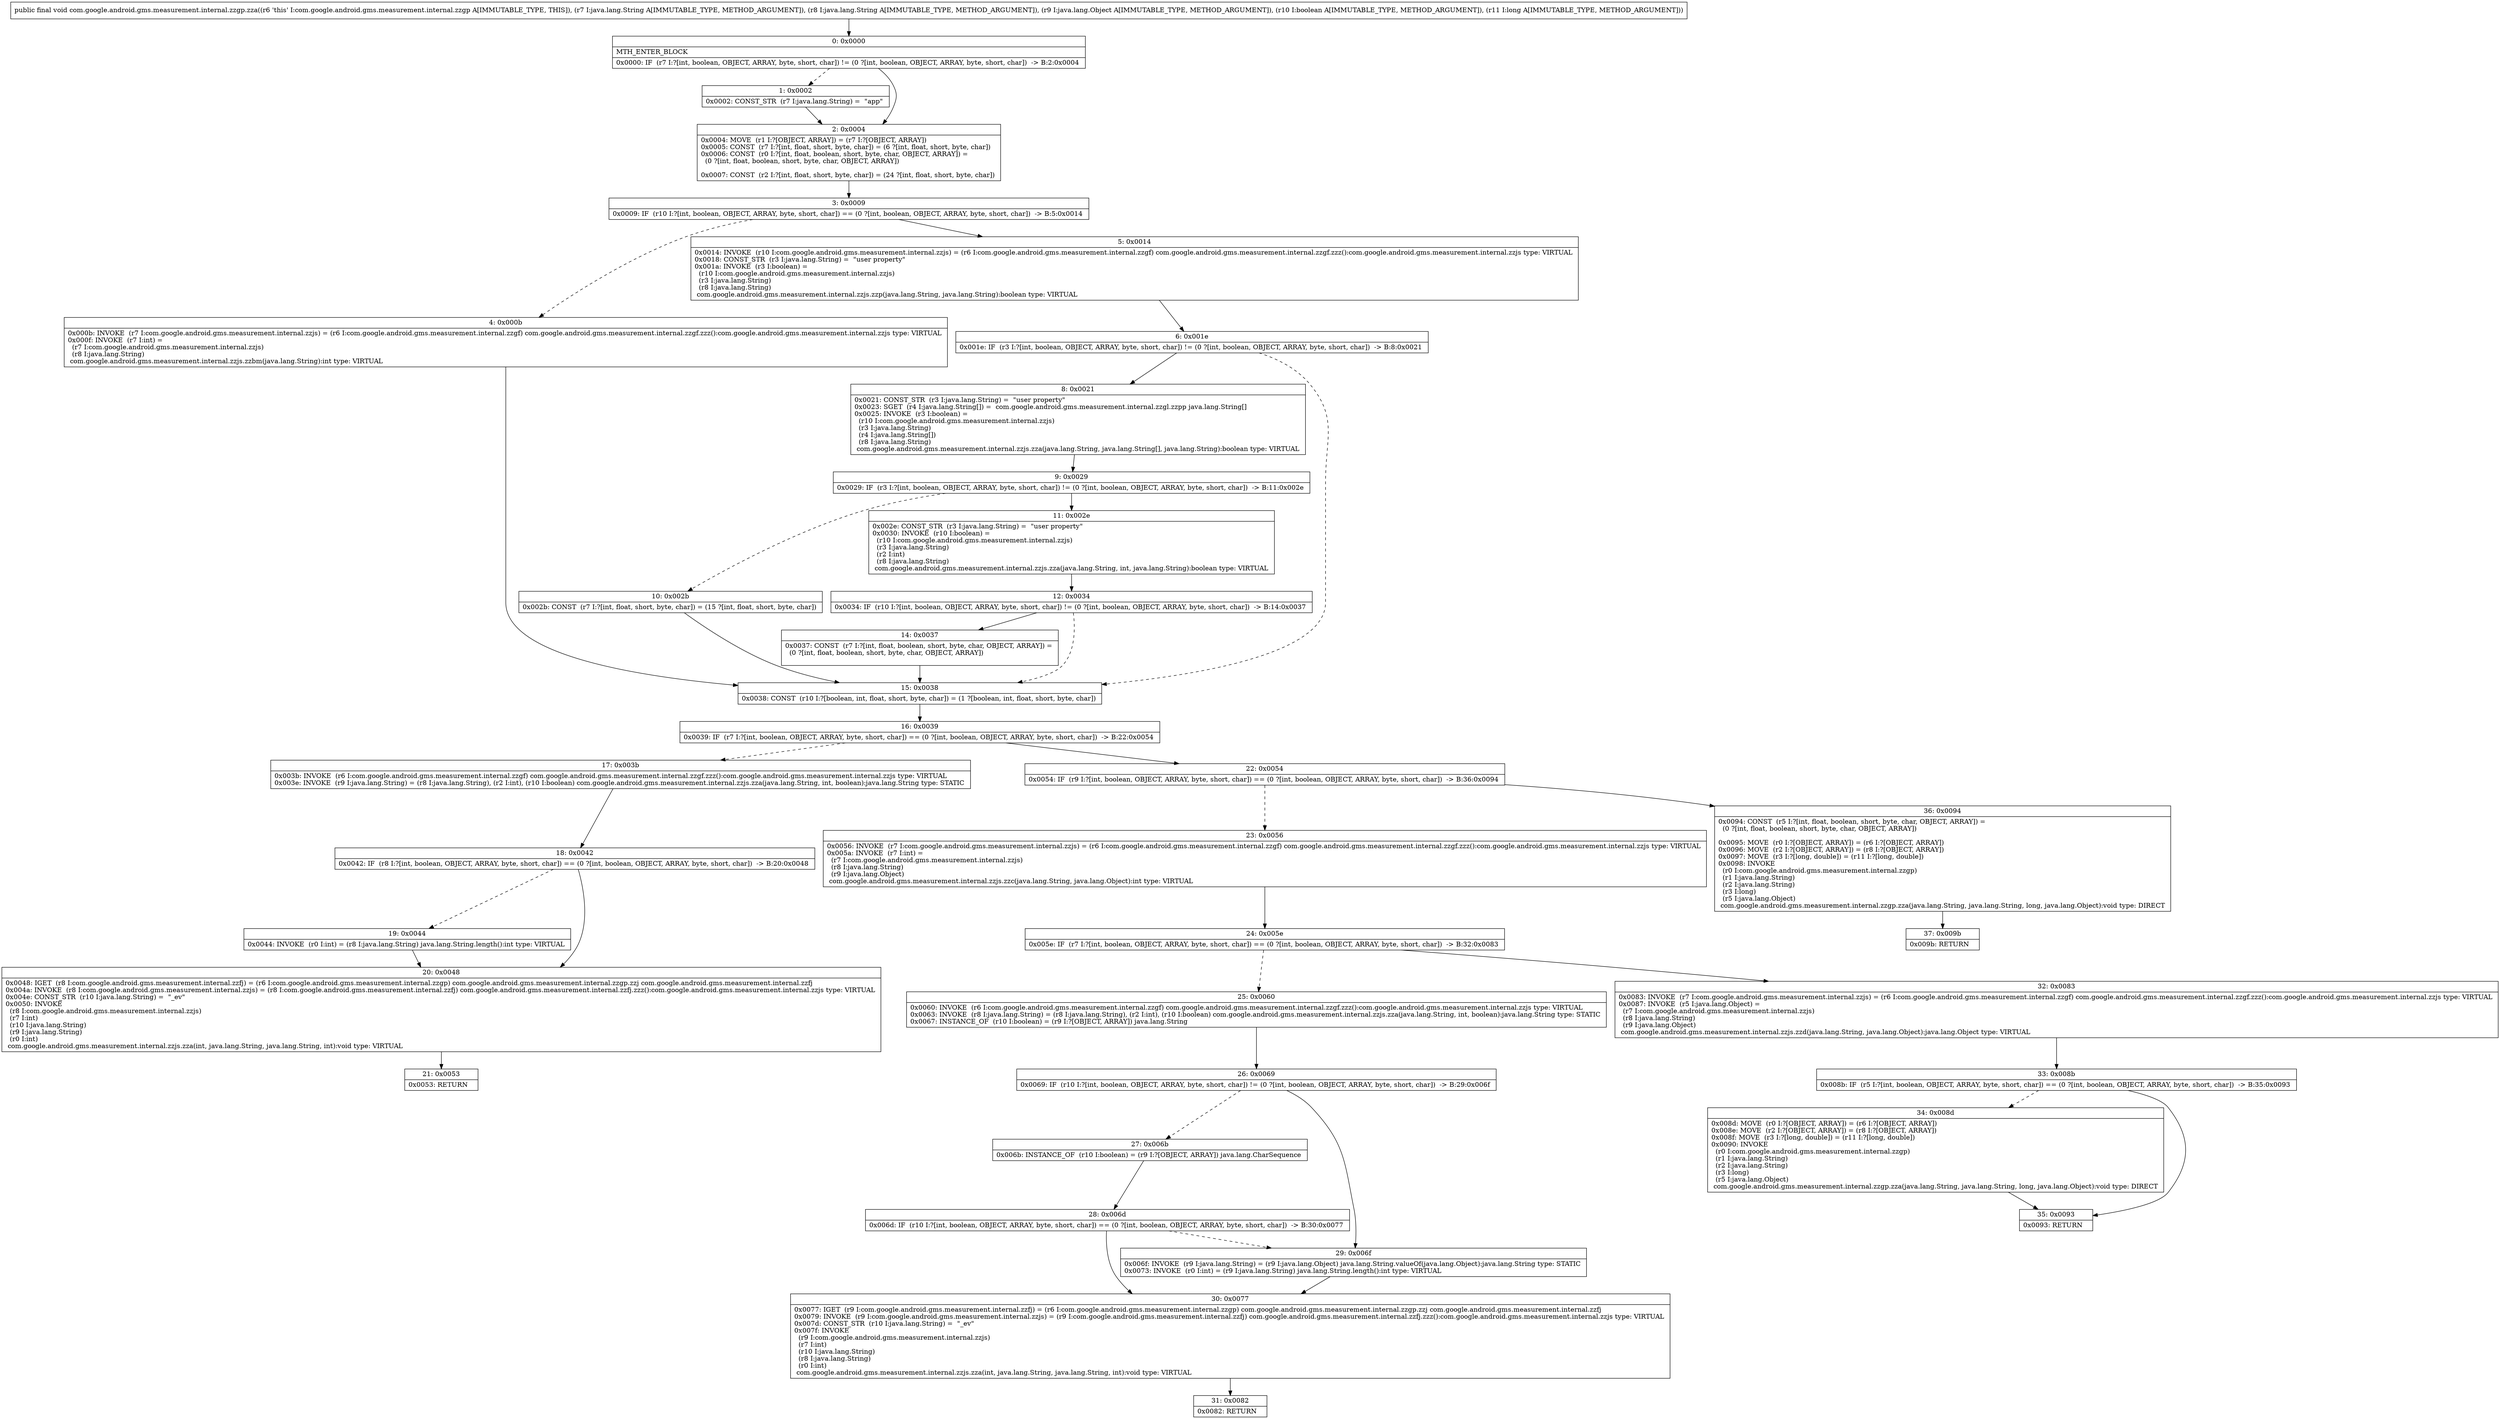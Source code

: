 digraph "CFG forcom.google.android.gms.measurement.internal.zzgp.zza(Ljava\/lang\/String;Ljava\/lang\/String;Ljava\/lang\/Object;ZJ)V" {
Node_0 [shape=record,label="{0\:\ 0x0000|MTH_ENTER_BLOCK\l|0x0000: IF  (r7 I:?[int, boolean, OBJECT, ARRAY, byte, short, char]) != (0 ?[int, boolean, OBJECT, ARRAY, byte, short, char])  \-\> B:2:0x0004 \l}"];
Node_1 [shape=record,label="{1\:\ 0x0002|0x0002: CONST_STR  (r7 I:java.lang.String) =  \"app\" \l}"];
Node_2 [shape=record,label="{2\:\ 0x0004|0x0004: MOVE  (r1 I:?[OBJECT, ARRAY]) = (r7 I:?[OBJECT, ARRAY]) \l0x0005: CONST  (r7 I:?[int, float, short, byte, char]) = (6 ?[int, float, short, byte, char]) \l0x0006: CONST  (r0 I:?[int, float, boolean, short, byte, char, OBJECT, ARRAY]) = \l  (0 ?[int, float, boolean, short, byte, char, OBJECT, ARRAY])\l \l0x0007: CONST  (r2 I:?[int, float, short, byte, char]) = (24 ?[int, float, short, byte, char]) \l}"];
Node_3 [shape=record,label="{3\:\ 0x0009|0x0009: IF  (r10 I:?[int, boolean, OBJECT, ARRAY, byte, short, char]) == (0 ?[int, boolean, OBJECT, ARRAY, byte, short, char])  \-\> B:5:0x0014 \l}"];
Node_4 [shape=record,label="{4\:\ 0x000b|0x000b: INVOKE  (r7 I:com.google.android.gms.measurement.internal.zzjs) = (r6 I:com.google.android.gms.measurement.internal.zzgf) com.google.android.gms.measurement.internal.zzgf.zzz():com.google.android.gms.measurement.internal.zzjs type: VIRTUAL \l0x000f: INVOKE  (r7 I:int) = \l  (r7 I:com.google.android.gms.measurement.internal.zzjs)\l  (r8 I:java.lang.String)\l com.google.android.gms.measurement.internal.zzjs.zzbm(java.lang.String):int type: VIRTUAL \l}"];
Node_5 [shape=record,label="{5\:\ 0x0014|0x0014: INVOKE  (r10 I:com.google.android.gms.measurement.internal.zzjs) = (r6 I:com.google.android.gms.measurement.internal.zzgf) com.google.android.gms.measurement.internal.zzgf.zzz():com.google.android.gms.measurement.internal.zzjs type: VIRTUAL \l0x0018: CONST_STR  (r3 I:java.lang.String) =  \"user property\" \l0x001a: INVOKE  (r3 I:boolean) = \l  (r10 I:com.google.android.gms.measurement.internal.zzjs)\l  (r3 I:java.lang.String)\l  (r8 I:java.lang.String)\l com.google.android.gms.measurement.internal.zzjs.zzp(java.lang.String, java.lang.String):boolean type: VIRTUAL \l}"];
Node_6 [shape=record,label="{6\:\ 0x001e|0x001e: IF  (r3 I:?[int, boolean, OBJECT, ARRAY, byte, short, char]) != (0 ?[int, boolean, OBJECT, ARRAY, byte, short, char])  \-\> B:8:0x0021 \l}"];
Node_8 [shape=record,label="{8\:\ 0x0021|0x0021: CONST_STR  (r3 I:java.lang.String) =  \"user property\" \l0x0023: SGET  (r4 I:java.lang.String[]) =  com.google.android.gms.measurement.internal.zzgl.zzpp java.lang.String[] \l0x0025: INVOKE  (r3 I:boolean) = \l  (r10 I:com.google.android.gms.measurement.internal.zzjs)\l  (r3 I:java.lang.String)\l  (r4 I:java.lang.String[])\l  (r8 I:java.lang.String)\l com.google.android.gms.measurement.internal.zzjs.zza(java.lang.String, java.lang.String[], java.lang.String):boolean type: VIRTUAL \l}"];
Node_9 [shape=record,label="{9\:\ 0x0029|0x0029: IF  (r3 I:?[int, boolean, OBJECT, ARRAY, byte, short, char]) != (0 ?[int, boolean, OBJECT, ARRAY, byte, short, char])  \-\> B:11:0x002e \l}"];
Node_10 [shape=record,label="{10\:\ 0x002b|0x002b: CONST  (r7 I:?[int, float, short, byte, char]) = (15 ?[int, float, short, byte, char]) \l}"];
Node_11 [shape=record,label="{11\:\ 0x002e|0x002e: CONST_STR  (r3 I:java.lang.String) =  \"user property\" \l0x0030: INVOKE  (r10 I:boolean) = \l  (r10 I:com.google.android.gms.measurement.internal.zzjs)\l  (r3 I:java.lang.String)\l  (r2 I:int)\l  (r8 I:java.lang.String)\l com.google.android.gms.measurement.internal.zzjs.zza(java.lang.String, int, java.lang.String):boolean type: VIRTUAL \l}"];
Node_12 [shape=record,label="{12\:\ 0x0034|0x0034: IF  (r10 I:?[int, boolean, OBJECT, ARRAY, byte, short, char]) != (0 ?[int, boolean, OBJECT, ARRAY, byte, short, char])  \-\> B:14:0x0037 \l}"];
Node_14 [shape=record,label="{14\:\ 0x0037|0x0037: CONST  (r7 I:?[int, float, boolean, short, byte, char, OBJECT, ARRAY]) = \l  (0 ?[int, float, boolean, short, byte, char, OBJECT, ARRAY])\l \l}"];
Node_15 [shape=record,label="{15\:\ 0x0038|0x0038: CONST  (r10 I:?[boolean, int, float, short, byte, char]) = (1 ?[boolean, int, float, short, byte, char]) \l}"];
Node_16 [shape=record,label="{16\:\ 0x0039|0x0039: IF  (r7 I:?[int, boolean, OBJECT, ARRAY, byte, short, char]) == (0 ?[int, boolean, OBJECT, ARRAY, byte, short, char])  \-\> B:22:0x0054 \l}"];
Node_17 [shape=record,label="{17\:\ 0x003b|0x003b: INVOKE  (r6 I:com.google.android.gms.measurement.internal.zzgf) com.google.android.gms.measurement.internal.zzgf.zzz():com.google.android.gms.measurement.internal.zzjs type: VIRTUAL \l0x003e: INVOKE  (r9 I:java.lang.String) = (r8 I:java.lang.String), (r2 I:int), (r10 I:boolean) com.google.android.gms.measurement.internal.zzjs.zza(java.lang.String, int, boolean):java.lang.String type: STATIC \l}"];
Node_18 [shape=record,label="{18\:\ 0x0042|0x0042: IF  (r8 I:?[int, boolean, OBJECT, ARRAY, byte, short, char]) == (0 ?[int, boolean, OBJECT, ARRAY, byte, short, char])  \-\> B:20:0x0048 \l}"];
Node_19 [shape=record,label="{19\:\ 0x0044|0x0044: INVOKE  (r0 I:int) = (r8 I:java.lang.String) java.lang.String.length():int type: VIRTUAL \l}"];
Node_20 [shape=record,label="{20\:\ 0x0048|0x0048: IGET  (r8 I:com.google.android.gms.measurement.internal.zzfj) = (r6 I:com.google.android.gms.measurement.internal.zzgp) com.google.android.gms.measurement.internal.zzgp.zzj com.google.android.gms.measurement.internal.zzfj \l0x004a: INVOKE  (r8 I:com.google.android.gms.measurement.internal.zzjs) = (r8 I:com.google.android.gms.measurement.internal.zzfj) com.google.android.gms.measurement.internal.zzfj.zzz():com.google.android.gms.measurement.internal.zzjs type: VIRTUAL \l0x004e: CONST_STR  (r10 I:java.lang.String) =  \"_ev\" \l0x0050: INVOKE  \l  (r8 I:com.google.android.gms.measurement.internal.zzjs)\l  (r7 I:int)\l  (r10 I:java.lang.String)\l  (r9 I:java.lang.String)\l  (r0 I:int)\l com.google.android.gms.measurement.internal.zzjs.zza(int, java.lang.String, java.lang.String, int):void type: VIRTUAL \l}"];
Node_21 [shape=record,label="{21\:\ 0x0053|0x0053: RETURN   \l}"];
Node_22 [shape=record,label="{22\:\ 0x0054|0x0054: IF  (r9 I:?[int, boolean, OBJECT, ARRAY, byte, short, char]) == (0 ?[int, boolean, OBJECT, ARRAY, byte, short, char])  \-\> B:36:0x0094 \l}"];
Node_23 [shape=record,label="{23\:\ 0x0056|0x0056: INVOKE  (r7 I:com.google.android.gms.measurement.internal.zzjs) = (r6 I:com.google.android.gms.measurement.internal.zzgf) com.google.android.gms.measurement.internal.zzgf.zzz():com.google.android.gms.measurement.internal.zzjs type: VIRTUAL \l0x005a: INVOKE  (r7 I:int) = \l  (r7 I:com.google.android.gms.measurement.internal.zzjs)\l  (r8 I:java.lang.String)\l  (r9 I:java.lang.Object)\l com.google.android.gms.measurement.internal.zzjs.zzc(java.lang.String, java.lang.Object):int type: VIRTUAL \l}"];
Node_24 [shape=record,label="{24\:\ 0x005e|0x005e: IF  (r7 I:?[int, boolean, OBJECT, ARRAY, byte, short, char]) == (0 ?[int, boolean, OBJECT, ARRAY, byte, short, char])  \-\> B:32:0x0083 \l}"];
Node_25 [shape=record,label="{25\:\ 0x0060|0x0060: INVOKE  (r6 I:com.google.android.gms.measurement.internal.zzgf) com.google.android.gms.measurement.internal.zzgf.zzz():com.google.android.gms.measurement.internal.zzjs type: VIRTUAL \l0x0063: INVOKE  (r8 I:java.lang.String) = (r8 I:java.lang.String), (r2 I:int), (r10 I:boolean) com.google.android.gms.measurement.internal.zzjs.zza(java.lang.String, int, boolean):java.lang.String type: STATIC \l0x0067: INSTANCE_OF  (r10 I:boolean) = (r9 I:?[OBJECT, ARRAY]) java.lang.String \l}"];
Node_26 [shape=record,label="{26\:\ 0x0069|0x0069: IF  (r10 I:?[int, boolean, OBJECT, ARRAY, byte, short, char]) != (0 ?[int, boolean, OBJECT, ARRAY, byte, short, char])  \-\> B:29:0x006f \l}"];
Node_27 [shape=record,label="{27\:\ 0x006b|0x006b: INSTANCE_OF  (r10 I:boolean) = (r9 I:?[OBJECT, ARRAY]) java.lang.CharSequence \l}"];
Node_28 [shape=record,label="{28\:\ 0x006d|0x006d: IF  (r10 I:?[int, boolean, OBJECT, ARRAY, byte, short, char]) == (0 ?[int, boolean, OBJECT, ARRAY, byte, short, char])  \-\> B:30:0x0077 \l}"];
Node_29 [shape=record,label="{29\:\ 0x006f|0x006f: INVOKE  (r9 I:java.lang.String) = (r9 I:java.lang.Object) java.lang.String.valueOf(java.lang.Object):java.lang.String type: STATIC \l0x0073: INVOKE  (r0 I:int) = (r9 I:java.lang.String) java.lang.String.length():int type: VIRTUAL \l}"];
Node_30 [shape=record,label="{30\:\ 0x0077|0x0077: IGET  (r9 I:com.google.android.gms.measurement.internal.zzfj) = (r6 I:com.google.android.gms.measurement.internal.zzgp) com.google.android.gms.measurement.internal.zzgp.zzj com.google.android.gms.measurement.internal.zzfj \l0x0079: INVOKE  (r9 I:com.google.android.gms.measurement.internal.zzjs) = (r9 I:com.google.android.gms.measurement.internal.zzfj) com.google.android.gms.measurement.internal.zzfj.zzz():com.google.android.gms.measurement.internal.zzjs type: VIRTUAL \l0x007d: CONST_STR  (r10 I:java.lang.String) =  \"_ev\" \l0x007f: INVOKE  \l  (r9 I:com.google.android.gms.measurement.internal.zzjs)\l  (r7 I:int)\l  (r10 I:java.lang.String)\l  (r8 I:java.lang.String)\l  (r0 I:int)\l com.google.android.gms.measurement.internal.zzjs.zza(int, java.lang.String, java.lang.String, int):void type: VIRTUAL \l}"];
Node_31 [shape=record,label="{31\:\ 0x0082|0x0082: RETURN   \l}"];
Node_32 [shape=record,label="{32\:\ 0x0083|0x0083: INVOKE  (r7 I:com.google.android.gms.measurement.internal.zzjs) = (r6 I:com.google.android.gms.measurement.internal.zzgf) com.google.android.gms.measurement.internal.zzgf.zzz():com.google.android.gms.measurement.internal.zzjs type: VIRTUAL \l0x0087: INVOKE  (r5 I:java.lang.Object) = \l  (r7 I:com.google.android.gms.measurement.internal.zzjs)\l  (r8 I:java.lang.String)\l  (r9 I:java.lang.Object)\l com.google.android.gms.measurement.internal.zzjs.zzd(java.lang.String, java.lang.Object):java.lang.Object type: VIRTUAL \l}"];
Node_33 [shape=record,label="{33\:\ 0x008b|0x008b: IF  (r5 I:?[int, boolean, OBJECT, ARRAY, byte, short, char]) == (0 ?[int, boolean, OBJECT, ARRAY, byte, short, char])  \-\> B:35:0x0093 \l}"];
Node_34 [shape=record,label="{34\:\ 0x008d|0x008d: MOVE  (r0 I:?[OBJECT, ARRAY]) = (r6 I:?[OBJECT, ARRAY]) \l0x008e: MOVE  (r2 I:?[OBJECT, ARRAY]) = (r8 I:?[OBJECT, ARRAY]) \l0x008f: MOVE  (r3 I:?[long, double]) = (r11 I:?[long, double]) \l0x0090: INVOKE  \l  (r0 I:com.google.android.gms.measurement.internal.zzgp)\l  (r1 I:java.lang.String)\l  (r2 I:java.lang.String)\l  (r3 I:long)\l  (r5 I:java.lang.Object)\l com.google.android.gms.measurement.internal.zzgp.zza(java.lang.String, java.lang.String, long, java.lang.Object):void type: DIRECT \l}"];
Node_35 [shape=record,label="{35\:\ 0x0093|0x0093: RETURN   \l}"];
Node_36 [shape=record,label="{36\:\ 0x0094|0x0094: CONST  (r5 I:?[int, float, boolean, short, byte, char, OBJECT, ARRAY]) = \l  (0 ?[int, float, boolean, short, byte, char, OBJECT, ARRAY])\l \l0x0095: MOVE  (r0 I:?[OBJECT, ARRAY]) = (r6 I:?[OBJECT, ARRAY]) \l0x0096: MOVE  (r2 I:?[OBJECT, ARRAY]) = (r8 I:?[OBJECT, ARRAY]) \l0x0097: MOVE  (r3 I:?[long, double]) = (r11 I:?[long, double]) \l0x0098: INVOKE  \l  (r0 I:com.google.android.gms.measurement.internal.zzgp)\l  (r1 I:java.lang.String)\l  (r2 I:java.lang.String)\l  (r3 I:long)\l  (r5 I:java.lang.Object)\l com.google.android.gms.measurement.internal.zzgp.zza(java.lang.String, java.lang.String, long, java.lang.Object):void type: DIRECT \l}"];
Node_37 [shape=record,label="{37\:\ 0x009b|0x009b: RETURN   \l}"];
MethodNode[shape=record,label="{public final void com.google.android.gms.measurement.internal.zzgp.zza((r6 'this' I:com.google.android.gms.measurement.internal.zzgp A[IMMUTABLE_TYPE, THIS]), (r7 I:java.lang.String A[IMMUTABLE_TYPE, METHOD_ARGUMENT]), (r8 I:java.lang.String A[IMMUTABLE_TYPE, METHOD_ARGUMENT]), (r9 I:java.lang.Object A[IMMUTABLE_TYPE, METHOD_ARGUMENT]), (r10 I:boolean A[IMMUTABLE_TYPE, METHOD_ARGUMENT]), (r11 I:long A[IMMUTABLE_TYPE, METHOD_ARGUMENT])) }"];
MethodNode -> Node_0;
Node_0 -> Node_1[style=dashed];
Node_0 -> Node_2;
Node_1 -> Node_2;
Node_2 -> Node_3;
Node_3 -> Node_4[style=dashed];
Node_3 -> Node_5;
Node_4 -> Node_15;
Node_5 -> Node_6;
Node_6 -> Node_8;
Node_6 -> Node_15[style=dashed];
Node_8 -> Node_9;
Node_9 -> Node_10[style=dashed];
Node_9 -> Node_11;
Node_10 -> Node_15;
Node_11 -> Node_12;
Node_12 -> Node_14;
Node_12 -> Node_15[style=dashed];
Node_14 -> Node_15;
Node_15 -> Node_16;
Node_16 -> Node_17[style=dashed];
Node_16 -> Node_22;
Node_17 -> Node_18;
Node_18 -> Node_19[style=dashed];
Node_18 -> Node_20;
Node_19 -> Node_20;
Node_20 -> Node_21;
Node_22 -> Node_23[style=dashed];
Node_22 -> Node_36;
Node_23 -> Node_24;
Node_24 -> Node_25[style=dashed];
Node_24 -> Node_32;
Node_25 -> Node_26;
Node_26 -> Node_27[style=dashed];
Node_26 -> Node_29;
Node_27 -> Node_28;
Node_28 -> Node_29[style=dashed];
Node_28 -> Node_30;
Node_29 -> Node_30;
Node_30 -> Node_31;
Node_32 -> Node_33;
Node_33 -> Node_34[style=dashed];
Node_33 -> Node_35;
Node_34 -> Node_35;
Node_36 -> Node_37;
}

